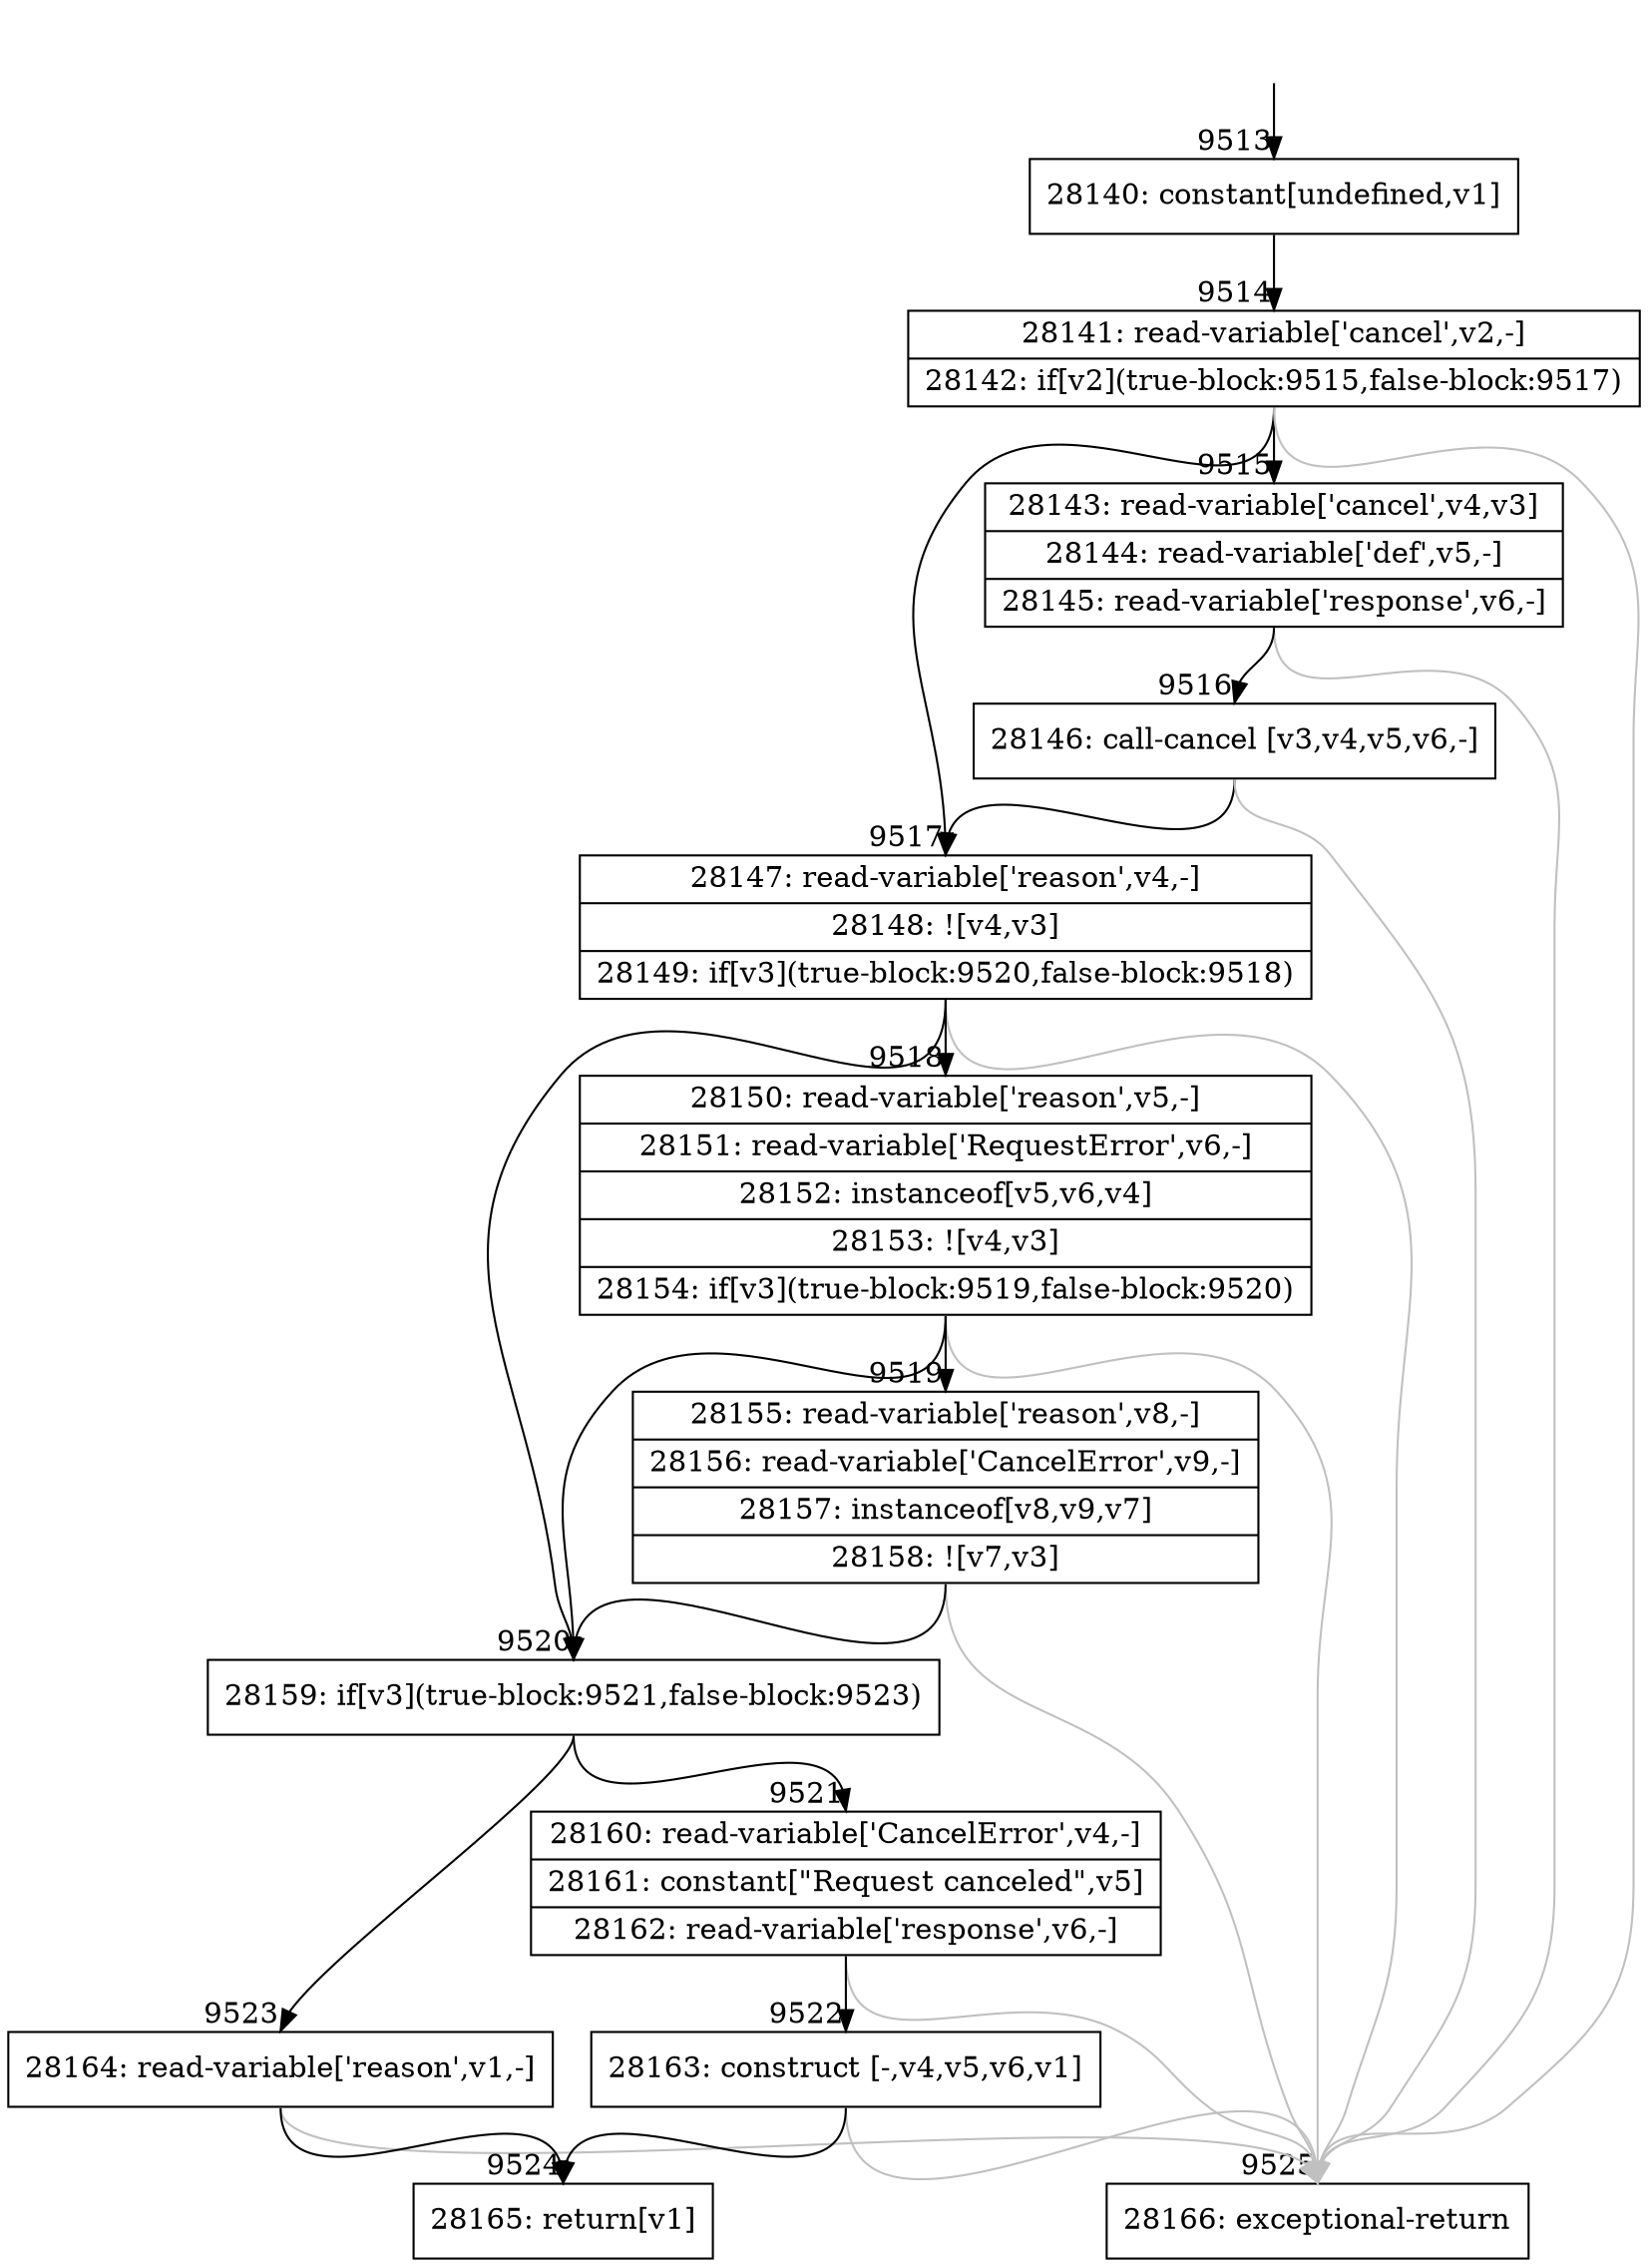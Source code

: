 digraph {
rankdir="TD"
BB_entry657[shape=none,label=""];
BB_entry657 -> BB9513 [tailport=s, headport=n, headlabel="    9513"]
BB9513 [shape=record label="{28140: constant[undefined,v1]}" ] 
BB9513 -> BB9514 [tailport=s, headport=n, headlabel="      9514"]
BB9514 [shape=record label="{28141: read-variable['cancel',v2,-]|28142: if[v2](true-block:9515,false-block:9517)}" ] 
BB9514 -> BB9517 [tailport=s, headport=n, headlabel="      9517"]
BB9514 -> BB9515 [tailport=s, headport=n, headlabel="      9515"]
BB9514 -> BB9525 [tailport=s, headport=n, color=gray, headlabel="      9525"]
BB9515 [shape=record label="{28143: read-variable['cancel',v4,v3]|28144: read-variable['def',v5,-]|28145: read-variable['response',v6,-]}" ] 
BB9515 -> BB9516 [tailport=s, headport=n, headlabel="      9516"]
BB9515 -> BB9525 [tailport=s, headport=n, color=gray]
BB9516 [shape=record label="{28146: call-cancel [v3,v4,v5,v6,-]}" ] 
BB9516 -> BB9517 [tailport=s, headport=n]
BB9516 -> BB9525 [tailport=s, headport=n, color=gray]
BB9517 [shape=record label="{28147: read-variable['reason',v4,-]|28148: ![v4,v3]|28149: if[v3](true-block:9520,false-block:9518)}" ] 
BB9517 -> BB9520 [tailport=s, headport=n, headlabel="      9520"]
BB9517 -> BB9518 [tailport=s, headport=n, headlabel="      9518"]
BB9517 -> BB9525 [tailport=s, headport=n, color=gray]
BB9518 [shape=record label="{28150: read-variable['reason',v5,-]|28151: read-variable['RequestError',v6,-]|28152: instanceof[v5,v6,v4]|28153: ![v4,v3]|28154: if[v3](true-block:9519,false-block:9520)}" ] 
BB9518 -> BB9520 [tailport=s, headport=n]
BB9518 -> BB9519 [tailport=s, headport=n, headlabel="      9519"]
BB9518 -> BB9525 [tailport=s, headport=n, color=gray]
BB9519 [shape=record label="{28155: read-variable['reason',v8,-]|28156: read-variable['CancelError',v9,-]|28157: instanceof[v8,v9,v7]|28158: ![v7,v3]}" ] 
BB9519 -> BB9520 [tailport=s, headport=n]
BB9519 -> BB9525 [tailport=s, headport=n, color=gray]
BB9520 [shape=record label="{28159: if[v3](true-block:9521,false-block:9523)}" ] 
BB9520 -> BB9521 [tailport=s, headport=n, headlabel="      9521"]
BB9520 -> BB9523 [tailport=s, headport=n, headlabel="      9523"]
BB9521 [shape=record label="{28160: read-variable['CancelError',v4,-]|28161: constant[\"Request canceled\",v5]|28162: read-variable['response',v6,-]}" ] 
BB9521 -> BB9522 [tailport=s, headport=n, headlabel="      9522"]
BB9521 -> BB9525 [tailport=s, headport=n, color=gray]
BB9522 [shape=record label="{28163: construct [-,v4,v5,v6,v1]}" ] 
BB9522 -> BB9524 [tailport=s, headport=n, headlabel="      9524"]
BB9522 -> BB9525 [tailport=s, headport=n, color=gray]
BB9523 [shape=record label="{28164: read-variable['reason',v1,-]}" ] 
BB9523 -> BB9524 [tailport=s, headport=n]
BB9523 -> BB9525 [tailport=s, headport=n, color=gray]
BB9524 [shape=record label="{28165: return[v1]}" ] 
BB9525 [shape=record label="{28166: exceptional-return}" ] 
//#$~ 13275
}
